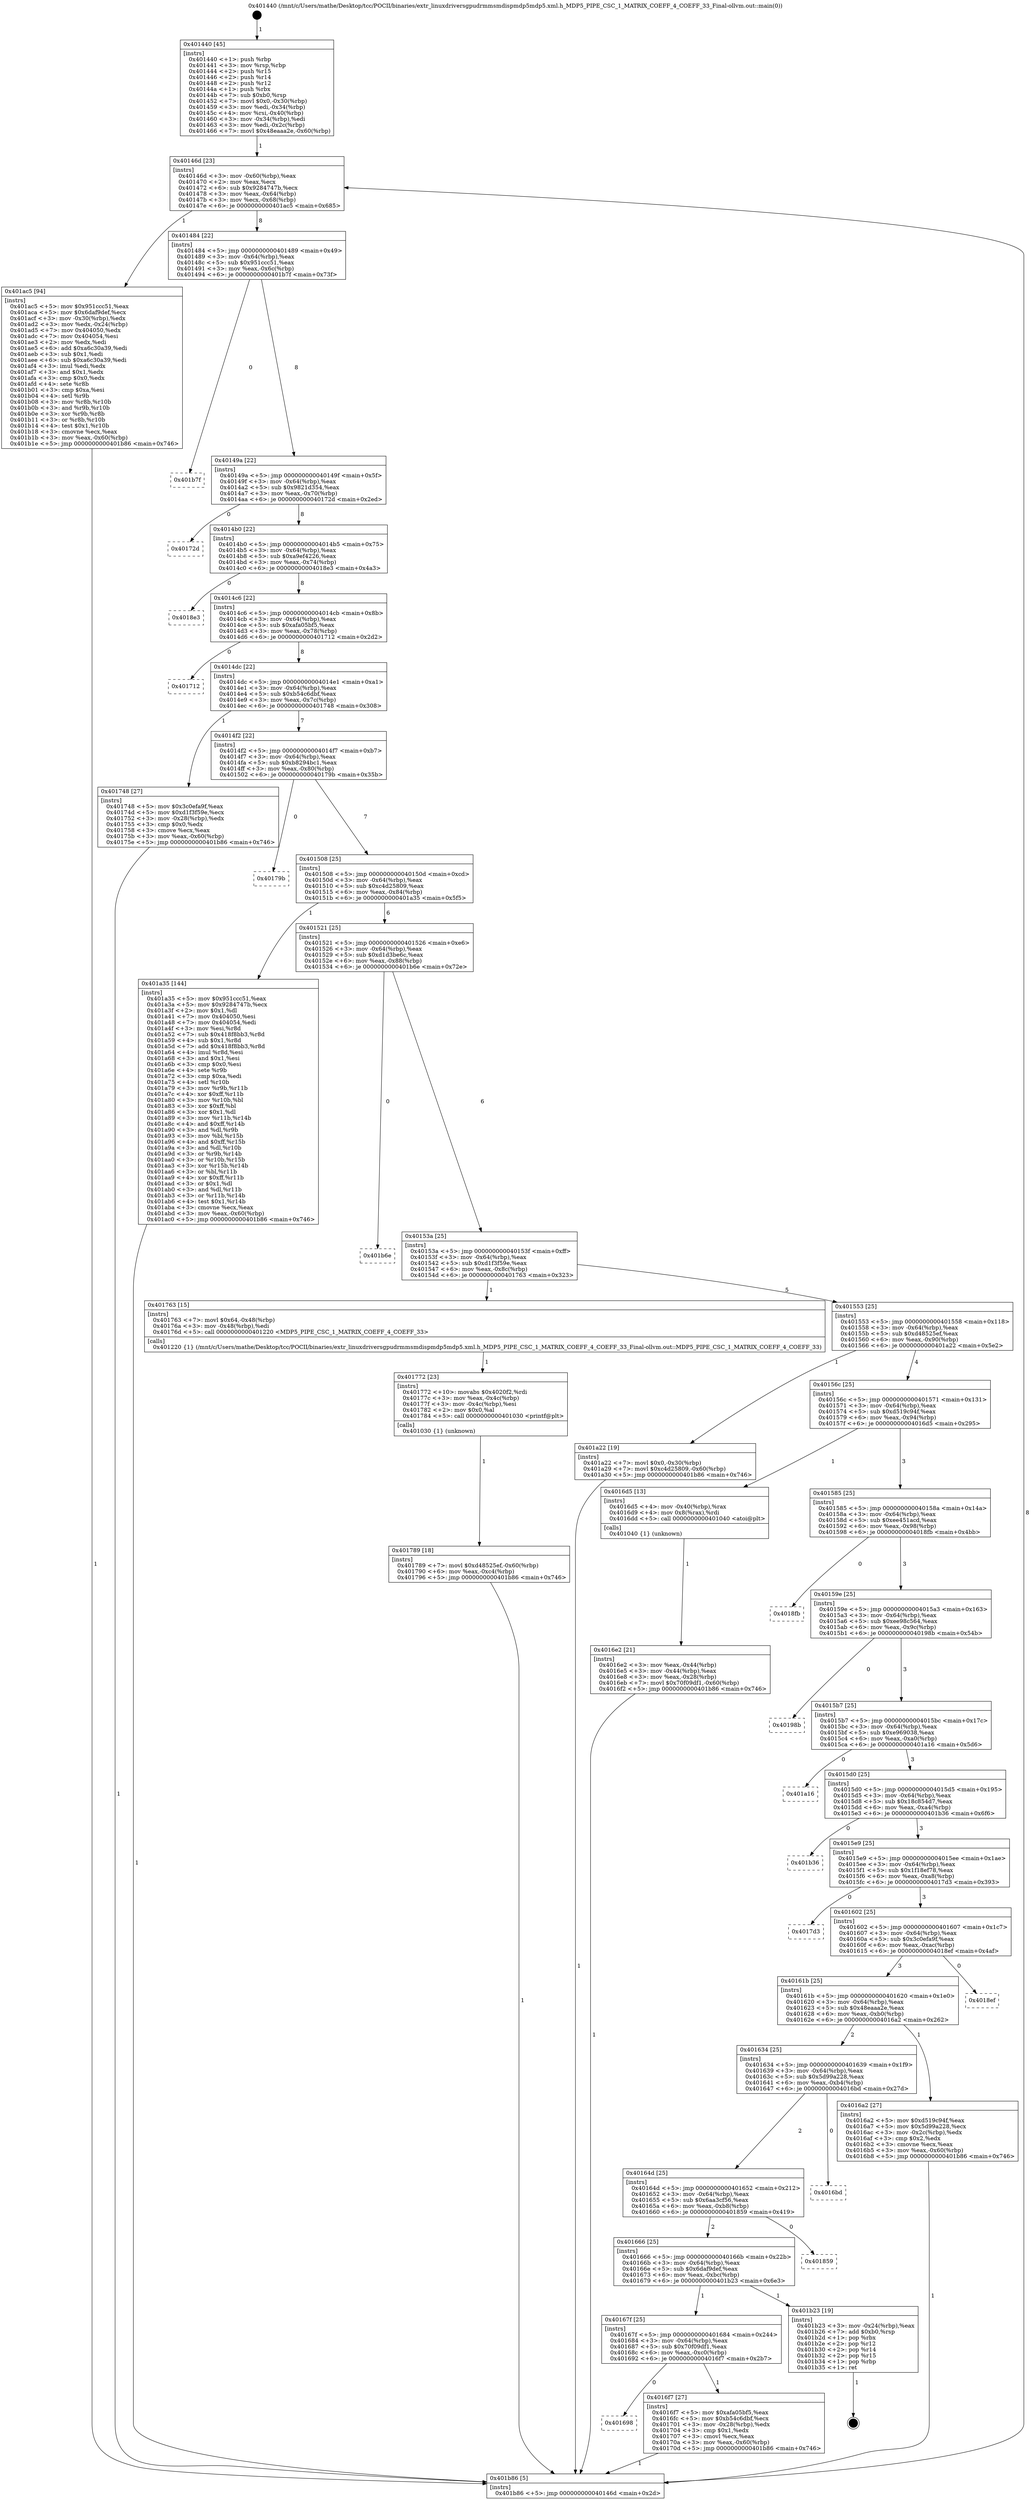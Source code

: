 digraph "0x401440" {
  label = "0x401440 (/mnt/c/Users/mathe/Desktop/tcc/POCII/binaries/extr_linuxdriversgpudrmmsmdispmdp5mdp5.xml.h_MDP5_PIPE_CSC_1_MATRIX_COEFF_4_COEFF_33_Final-ollvm.out::main(0))"
  labelloc = "t"
  node[shape=record]

  Entry [label="",width=0.3,height=0.3,shape=circle,fillcolor=black,style=filled]
  "0x40146d" [label="{
     0x40146d [23]\l
     | [instrs]\l
     &nbsp;&nbsp;0x40146d \<+3\>: mov -0x60(%rbp),%eax\l
     &nbsp;&nbsp;0x401470 \<+2\>: mov %eax,%ecx\l
     &nbsp;&nbsp;0x401472 \<+6\>: sub $0x9284747b,%ecx\l
     &nbsp;&nbsp;0x401478 \<+3\>: mov %eax,-0x64(%rbp)\l
     &nbsp;&nbsp;0x40147b \<+3\>: mov %ecx,-0x68(%rbp)\l
     &nbsp;&nbsp;0x40147e \<+6\>: je 0000000000401ac5 \<main+0x685\>\l
  }"]
  "0x401ac5" [label="{
     0x401ac5 [94]\l
     | [instrs]\l
     &nbsp;&nbsp;0x401ac5 \<+5\>: mov $0x951ccc51,%eax\l
     &nbsp;&nbsp;0x401aca \<+5\>: mov $0x6daf9def,%ecx\l
     &nbsp;&nbsp;0x401acf \<+3\>: mov -0x30(%rbp),%edx\l
     &nbsp;&nbsp;0x401ad2 \<+3\>: mov %edx,-0x24(%rbp)\l
     &nbsp;&nbsp;0x401ad5 \<+7\>: mov 0x404050,%edx\l
     &nbsp;&nbsp;0x401adc \<+7\>: mov 0x404054,%esi\l
     &nbsp;&nbsp;0x401ae3 \<+2\>: mov %edx,%edi\l
     &nbsp;&nbsp;0x401ae5 \<+6\>: add $0xa6c30a39,%edi\l
     &nbsp;&nbsp;0x401aeb \<+3\>: sub $0x1,%edi\l
     &nbsp;&nbsp;0x401aee \<+6\>: sub $0xa6c30a39,%edi\l
     &nbsp;&nbsp;0x401af4 \<+3\>: imul %edi,%edx\l
     &nbsp;&nbsp;0x401af7 \<+3\>: and $0x1,%edx\l
     &nbsp;&nbsp;0x401afa \<+3\>: cmp $0x0,%edx\l
     &nbsp;&nbsp;0x401afd \<+4\>: sete %r8b\l
     &nbsp;&nbsp;0x401b01 \<+3\>: cmp $0xa,%esi\l
     &nbsp;&nbsp;0x401b04 \<+4\>: setl %r9b\l
     &nbsp;&nbsp;0x401b08 \<+3\>: mov %r8b,%r10b\l
     &nbsp;&nbsp;0x401b0b \<+3\>: and %r9b,%r10b\l
     &nbsp;&nbsp;0x401b0e \<+3\>: xor %r9b,%r8b\l
     &nbsp;&nbsp;0x401b11 \<+3\>: or %r8b,%r10b\l
     &nbsp;&nbsp;0x401b14 \<+4\>: test $0x1,%r10b\l
     &nbsp;&nbsp;0x401b18 \<+3\>: cmovne %ecx,%eax\l
     &nbsp;&nbsp;0x401b1b \<+3\>: mov %eax,-0x60(%rbp)\l
     &nbsp;&nbsp;0x401b1e \<+5\>: jmp 0000000000401b86 \<main+0x746\>\l
  }"]
  "0x401484" [label="{
     0x401484 [22]\l
     | [instrs]\l
     &nbsp;&nbsp;0x401484 \<+5\>: jmp 0000000000401489 \<main+0x49\>\l
     &nbsp;&nbsp;0x401489 \<+3\>: mov -0x64(%rbp),%eax\l
     &nbsp;&nbsp;0x40148c \<+5\>: sub $0x951ccc51,%eax\l
     &nbsp;&nbsp;0x401491 \<+3\>: mov %eax,-0x6c(%rbp)\l
     &nbsp;&nbsp;0x401494 \<+6\>: je 0000000000401b7f \<main+0x73f\>\l
  }"]
  Exit [label="",width=0.3,height=0.3,shape=circle,fillcolor=black,style=filled,peripheries=2]
  "0x401b7f" [label="{
     0x401b7f\l
  }", style=dashed]
  "0x40149a" [label="{
     0x40149a [22]\l
     | [instrs]\l
     &nbsp;&nbsp;0x40149a \<+5\>: jmp 000000000040149f \<main+0x5f\>\l
     &nbsp;&nbsp;0x40149f \<+3\>: mov -0x64(%rbp),%eax\l
     &nbsp;&nbsp;0x4014a2 \<+5\>: sub $0x9821d354,%eax\l
     &nbsp;&nbsp;0x4014a7 \<+3\>: mov %eax,-0x70(%rbp)\l
     &nbsp;&nbsp;0x4014aa \<+6\>: je 000000000040172d \<main+0x2ed\>\l
  }"]
  "0x401789" [label="{
     0x401789 [18]\l
     | [instrs]\l
     &nbsp;&nbsp;0x401789 \<+7\>: movl $0xd48525ef,-0x60(%rbp)\l
     &nbsp;&nbsp;0x401790 \<+6\>: mov %eax,-0xc4(%rbp)\l
     &nbsp;&nbsp;0x401796 \<+5\>: jmp 0000000000401b86 \<main+0x746\>\l
  }"]
  "0x40172d" [label="{
     0x40172d\l
  }", style=dashed]
  "0x4014b0" [label="{
     0x4014b0 [22]\l
     | [instrs]\l
     &nbsp;&nbsp;0x4014b0 \<+5\>: jmp 00000000004014b5 \<main+0x75\>\l
     &nbsp;&nbsp;0x4014b5 \<+3\>: mov -0x64(%rbp),%eax\l
     &nbsp;&nbsp;0x4014b8 \<+5\>: sub $0xa9ef4226,%eax\l
     &nbsp;&nbsp;0x4014bd \<+3\>: mov %eax,-0x74(%rbp)\l
     &nbsp;&nbsp;0x4014c0 \<+6\>: je 00000000004018e3 \<main+0x4a3\>\l
  }"]
  "0x401772" [label="{
     0x401772 [23]\l
     | [instrs]\l
     &nbsp;&nbsp;0x401772 \<+10\>: movabs $0x4020f2,%rdi\l
     &nbsp;&nbsp;0x40177c \<+3\>: mov %eax,-0x4c(%rbp)\l
     &nbsp;&nbsp;0x40177f \<+3\>: mov -0x4c(%rbp),%esi\l
     &nbsp;&nbsp;0x401782 \<+2\>: mov $0x0,%al\l
     &nbsp;&nbsp;0x401784 \<+5\>: call 0000000000401030 \<printf@plt\>\l
     | [calls]\l
     &nbsp;&nbsp;0x401030 \{1\} (unknown)\l
  }"]
  "0x4018e3" [label="{
     0x4018e3\l
  }", style=dashed]
  "0x4014c6" [label="{
     0x4014c6 [22]\l
     | [instrs]\l
     &nbsp;&nbsp;0x4014c6 \<+5\>: jmp 00000000004014cb \<main+0x8b\>\l
     &nbsp;&nbsp;0x4014cb \<+3\>: mov -0x64(%rbp),%eax\l
     &nbsp;&nbsp;0x4014ce \<+5\>: sub $0xafa05bf5,%eax\l
     &nbsp;&nbsp;0x4014d3 \<+3\>: mov %eax,-0x78(%rbp)\l
     &nbsp;&nbsp;0x4014d6 \<+6\>: je 0000000000401712 \<main+0x2d2\>\l
  }"]
  "0x401698" [label="{
     0x401698\l
  }", style=dashed]
  "0x401712" [label="{
     0x401712\l
  }", style=dashed]
  "0x4014dc" [label="{
     0x4014dc [22]\l
     | [instrs]\l
     &nbsp;&nbsp;0x4014dc \<+5\>: jmp 00000000004014e1 \<main+0xa1\>\l
     &nbsp;&nbsp;0x4014e1 \<+3\>: mov -0x64(%rbp),%eax\l
     &nbsp;&nbsp;0x4014e4 \<+5\>: sub $0xb54c6dbf,%eax\l
     &nbsp;&nbsp;0x4014e9 \<+3\>: mov %eax,-0x7c(%rbp)\l
     &nbsp;&nbsp;0x4014ec \<+6\>: je 0000000000401748 \<main+0x308\>\l
  }"]
  "0x4016f7" [label="{
     0x4016f7 [27]\l
     | [instrs]\l
     &nbsp;&nbsp;0x4016f7 \<+5\>: mov $0xafa05bf5,%eax\l
     &nbsp;&nbsp;0x4016fc \<+5\>: mov $0xb54c6dbf,%ecx\l
     &nbsp;&nbsp;0x401701 \<+3\>: mov -0x28(%rbp),%edx\l
     &nbsp;&nbsp;0x401704 \<+3\>: cmp $0x1,%edx\l
     &nbsp;&nbsp;0x401707 \<+3\>: cmovl %ecx,%eax\l
     &nbsp;&nbsp;0x40170a \<+3\>: mov %eax,-0x60(%rbp)\l
     &nbsp;&nbsp;0x40170d \<+5\>: jmp 0000000000401b86 \<main+0x746\>\l
  }"]
  "0x401748" [label="{
     0x401748 [27]\l
     | [instrs]\l
     &nbsp;&nbsp;0x401748 \<+5\>: mov $0x3c0efa9f,%eax\l
     &nbsp;&nbsp;0x40174d \<+5\>: mov $0xd1f3f59e,%ecx\l
     &nbsp;&nbsp;0x401752 \<+3\>: mov -0x28(%rbp),%edx\l
     &nbsp;&nbsp;0x401755 \<+3\>: cmp $0x0,%edx\l
     &nbsp;&nbsp;0x401758 \<+3\>: cmove %ecx,%eax\l
     &nbsp;&nbsp;0x40175b \<+3\>: mov %eax,-0x60(%rbp)\l
     &nbsp;&nbsp;0x40175e \<+5\>: jmp 0000000000401b86 \<main+0x746\>\l
  }"]
  "0x4014f2" [label="{
     0x4014f2 [22]\l
     | [instrs]\l
     &nbsp;&nbsp;0x4014f2 \<+5\>: jmp 00000000004014f7 \<main+0xb7\>\l
     &nbsp;&nbsp;0x4014f7 \<+3\>: mov -0x64(%rbp),%eax\l
     &nbsp;&nbsp;0x4014fa \<+5\>: sub $0xb8294bc1,%eax\l
     &nbsp;&nbsp;0x4014ff \<+3\>: mov %eax,-0x80(%rbp)\l
     &nbsp;&nbsp;0x401502 \<+6\>: je 000000000040179b \<main+0x35b\>\l
  }"]
  "0x40167f" [label="{
     0x40167f [25]\l
     | [instrs]\l
     &nbsp;&nbsp;0x40167f \<+5\>: jmp 0000000000401684 \<main+0x244\>\l
     &nbsp;&nbsp;0x401684 \<+3\>: mov -0x64(%rbp),%eax\l
     &nbsp;&nbsp;0x401687 \<+5\>: sub $0x70f09df1,%eax\l
     &nbsp;&nbsp;0x40168c \<+6\>: mov %eax,-0xc0(%rbp)\l
     &nbsp;&nbsp;0x401692 \<+6\>: je 00000000004016f7 \<main+0x2b7\>\l
  }"]
  "0x40179b" [label="{
     0x40179b\l
  }", style=dashed]
  "0x401508" [label="{
     0x401508 [25]\l
     | [instrs]\l
     &nbsp;&nbsp;0x401508 \<+5\>: jmp 000000000040150d \<main+0xcd\>\l
     &nbsp;&nbsp;0x40150d \<+3\>: mov -0x64(%rbp),%eax\l
     &nbsp;&nbsp;0x401510 \<+5\>: sub $0xc4d25809,%eax\l
     &nbsp;&nbsp;0x401515 \<+6\>: mov %eax,-0x84(%rbp)\l
     &nbsp;&nbsp;0x40151b \<+6\>: je 0000000000401a35 \<main+0x5f5\>\l
  }"]
  "0x401b23" [label="{
     0x401b23 [19]\l
     | [instrs]\l
     &nbsp;&nbsp;0x401b23 \<+3\>: mov -0x24(%rbp),%eax\l
     &nbsp;&nbsp;0x401b26 \<+7\>: add $0xb0,%rsp\l
     &nbsp;&nbsp;0x401b2d \<+1\>: pop %rbx\l
     &nbsp;&nbsp;0x401b2e \<+2\>: pop %r12\l
     &nbsp;&nbsp;0x401b30 \<+2\>: pop %r14\l
     &nbsp;&nbsp;0x401b32 \<+2\>: pop %r15\l
     &nbsp;&nbsp;0x401b34 \<+1\>: pop %rbp\l
     &nbsp;&nbsp;0x401b35 \<+1\>: ret\l
  }"]
  "0x401a35" [label="{
     0x401a35 [144]\l
     | [instrs]\l
     &nbsp;&nbsp;0x401a35 \<+5\>: mov $0x951ccc51,%eax\l
     &nbsp;&nbsp;0x401a3a \<+5\>: mov $0x9284747b,%ecx\l
     &nbsp;&nbsp;0x401a3f \<+2\>: mov $0x1,%dl\l
     &nbsp;&nbsp;0x401a41 \<+7\>: mov 0x404050,%esi\l
     &nbsp;&nbsp;0x401a48 \<+7\>: mov 0x404054,%edi\l
     &nbsp;&nbsp;0x401a4f \<+3\>: mov %esi,%r8d\l
     &nbsp;&nbsp;0x401a52 \<+7\>: sub $0x418f8bb3,%r8d\l
     &nbsp;&nbsp;0x401a59 \<+4\>: sub $0x1,%r8d\l
     &nbsp;&nbsp;0x401a5d \<+7\>: add $0x418f8bb3,%r8d\l
     &nbsp;&nbsp;0x401a64 \<+4\>: imul %r8d,%esi\l
     &nbsp;&nbsp;0x401a68 \<+3\>: and $0x1,%esi\l
     &nbsp;&nbsp;0x401a6b \<+3\>: cmp $0x0,%esi\l
     &nbsp;&nbsp;0x401a6e \<+4\>: sete %r9b\l
     &nbsp;&nbsp;0x401a72 \<+3\>: cmp $0xa,%edi\l
     &nbsp;&nbsp;0x401a75 \<+4\>: setl %r10b\l
     &nbsp;&nbsp;0x401a79 \<+3\>: mov %r9b,%r11b\l
     &nbsp;&nbsp;0x401a7c \<+4\>: xor $0xff,%r11b\l
     &nbsp;&nbsp;0x401a80 \<+3\>: mov %r10b,%bl\l
     &nbsp;&nbsp;0x401a83 \<+3\>: xor $0xff,%bl\l
     &nbsp;&nbsp;0x401a86 \<+3\>: xor $0x1,%dl\l
     &nbsp;&nbsp;0x401a89 \<+3\>: mov %r11b,%r14b\l
     &nbsp;&nbsp;0x401a8c \<+4\>: and $0xff,%r14b\l
     &nbsp;&nbsp;0x401a90 \<+3\>: and %dl,%r9b\l
     &nbsp;&nbsp;0x401a93 \<+3\>: mov %bl,%r15b\l
     &nbsp;&nbsp;0x401a96 \<+4\>: and $0xff,%r15b\l
     &nbsp;&nbsp;0x401a9a \<+3\>: and %dl,%r10b\l
     &nbsp;&nbsp;0x401a9d \<+3\>: or %r9b,%r14b\l
     &nbsp;&nbsp;0x401aa0 \<+3\>: or %r10b,%r15b\l
     &nbsp;&nbsp;0x401aa3 \<+3\>: xor %r15b,%r14b\l
     &nbsp;&nbsp;0x401aa6 \<+3\>: or %bl,%r11b\l
     &nbsp;&nbsp;0x401aa9 \<+4\>: xor $0xff,%r11b\l
     &nbsp;&nbsp;0x401aad \<+3\>: or $0x1,%dl\l
     &nbsp;&nbsp;0x401ab0 \<+3\>: and %dl,%r11b\l
     &nbsp;&nbsp;0x401ab3 \<+3\>: or %r11b,%r14b\l
     &nbsp;&nbsp;0x401ab6 \<+4\>: test $0x1,%r14b\l
     &nbsp;&nbsp;0x401aba \<+3\>: cmovne %ecx,%eax\l
     &nbsp;&nbsp;0x401abd \<+3\>: mov %eax,-0x60(%rbp)\l
     &nbsp;&nbsp;0x401ac0 \<+5\>: jmp 0000000000401b86 \<main+0x746\>\l
  }"]
  "0x401521" [label="{
     0x401521 [25]\l
     | [instrs]\l
     &nbsp;&nbsp;0x401521 \<+5\>: jmp 0000000000401526 \<main+0xe6\>\l
     &nbsp;&nbsp;0x401526 \<+3\>: mov -0x64(%rbp),%eax\l
     &nbsp;&nbsp;0x401529 \<+5\>: sub $0xd1d3be6c,%eax\l
     &nbsp;&nbsp;0x40152e \<+6\>: mov %eax,-0x88(%rbp)\l
     &nbsp;&nbsp;0x401534 \<+6\>: je 0000000000401b6e \<main+0x72e\>\l
  }"]
  "0x401666" [label="{
     0x401666 [25]\l
     | [instrs]\l
     &nbsp;&nbsp;0x401666 \<+5\>: jmp 000000000040166b \<main+0x22b\>\l
     &nbsp;&nbsp;0x40166b \<+3\>: mov -0x64(%rbp),%eax\l
     &nbsp;&nbsp;0x40166e \<+5\>: sub $0x6daf9def,%eax\l
     &nbsp;&nbsp;0x401673 \<+6\>: mov %eax,-0xbc(%rbp)\l
     &nbsp;&nbsp;0x401679 \<+6\>: je 0000000000401b23 \<main+0x6e3\>\l
  }"]
  "0x401b6e" [label="{
     0x401b6e\l
  }", style=dashed]
  "0x40153a" [label="{
     0x40153a [25]\l
     | [instrs]\l
     &nbsp;&nbsp;0x40153a \<+5\>: jmp 000000000040153f \<main+0xff\>\l
     &nbsp;&nbsp;0x40153f \<+3\>: mov -0x64(%rbp),%eax\l
     &nbsp;&nbsp;0x401542 \<+5\>: sub $0xd1f3f59e,%eax\l
     &nbsp;&nbsp;0x401547 \<+6\>: mov %eax,-0x8c(%rbp)\l
     &nbsp;&nbsp;0x40154d \<+6\>: je 0000000000401763 \<main+0x323\>\l
  }"]
  "0x401859" [label="{
     0x401859\l
  }", style=dashed]
  "0x401763" [label="{
     0x401763 [15]\l
     | [instrs]\l
     &nbsp;&nbsp;0x401763 \<+7\>: movl $0x64,-0x48(%rbp)\l
     &nbsp;&nbsp;0x40176a \<+3\>: mov -0x48(%rbp),%edi\l
     &nbsp;&nbsp;0x40176d \<+5\>: call 0000000000401220 \<MDP5_PIPE_CSC_1_MATRIX_COEFF_4_COEFF_33\>\l
     | [calls]\l
     &nbsp;&nbsp;0x401220 \{1\} (/mnt/c/Users/mathe/Desktop/tcc/POCII/binaries/extr_linuxdriversgpudrmmsmdispmdp5mdp5.xml.h_MDP5_PIPE_CSC_1_MATRIX_COEFF_4_COEFF_33_Final-ollvm.out::MDP5_PIPE_CSC_1_MATRIX_COEFF_4_COEFF_33)\l
  }"]
  "0x401553" [label="{
     0x401553 [25]\l
     | [instrs]\l
     &nbsp;&nbsp;0x401553 \<+5\>: jmp 0000000000401558 \<main+0x118\>\l
     &nbsp;&nbsp;0x401558 \<+3\>: mov -0x64(%rbp),%eax\l
     &nbsp;&nbsp;0x40155b \<+5\>: sub $0xd48525ef,%eax\l
     &nbsp;&nbsp;0x401560 \<+6\>: mov %eax,-0x90(%rbp)\l
     &nbsp;&nbsp;0x401566 \<+6\>: je 0000000000401a22 \<main+0x5e2\>\l
  }"]
  "0x40164d" [label="{
     0x40164d [25]\l
     | [instrs]\l
     &nbsp;&nbsp;0x40164d \<+5\>: jmp 0000000000401652 \<main+0x212\>\l
     &nbsp;&nbsp;0x401652 \<+3\>: mov -0x64(%rbp),%eax\l
     &nbsp;&nbsp;0x401655 \<+5\>: sub $0x6aa3cf56,%eax\l
     &nbsp;&nbsp;0x40165a \<+6\>: mov %eax,-0xb8(%rbp)\l
     &nbsp;&nbsp;0x401660 \<+6\>: je 0000000000401859 \<main+0x419\>\l
  }"]
  "0x401a22" [label="{
     0x401a22 [19]\l
     | [instrs]\l
     &nbsp;&nbsp;0x401a22 \<+7\>: movl $0x0,-0x30(%rbp)\l
     &nbsp;&nbsp;0x401a29 \<+7\>: movl $0xc4d25809,-0x60(%rbp)\l
     &nbsp;&nbsp;0x401a30 \<+5\>: jmp 0000000000401b86 \<main+0x746\>\l
  }"]
  "0x40156c" [label="{
     0x40156c [25]\l
     | [instrs]\l
     &nbsp;&nbsp;0x40156c \<+5\>: jmp 0000000000401571 \<main+0x131\>\l
     &nbsp;&nbsp;0x401571 \<+3\>: mov -0x64(%rbp),%eax\l
     &nbsp;&nbsp;0x401574 \<+5\>: sub $0xd519c94f,%eax\l
     &nbsp;&nbsp;0x401579 \<+6\>: mov %eax,-0x94(%rbp)\l
     &nbsp;&nbsp;0x40157f \<+6\>: je 00000000004016d5 \<main+0x295\>\l
  }"]
  "0x4016bd" [label="{
     0x4016bd\l
  }", style=dashed]
  "0x4016d5" [label="{
     0x4016d5 [13]\l
     | [instrs]\l
     &nbsp;&nbsp;0x4016d5 \<+4\>: mov -0x40(%rbp),%rax\l
     &nbsp;&nbsp;0x4016d9 \<+4\>: mov 0x8(%rax),%rdi\l
     &nbsp;&nbsp;0x4016dd \<+5\>: call 0000000000401040 \<atoi@plt\>\l
     | [calls]\l
     &nbsp;&nbsp;0x401040 \{1\} (unknown)\l
  }"]
  "0x401585" [label="{
     0x401585 [25]\l
     | [instrs]\l
     &nbsp;&nbsp;0x401585 \<+5\>: jmp 000000000040158a \<main+0x14a\>\l
     &nbsp;&nbsp;0x40158a \<+3\>: mov -0x64(%rbp),%eax\l
     &nbsp;&nbsp;0x40158d \<+5\>: sub $0xee451acd,%eax\l
     &nbsp;&nbsp;0x401592 \<+6\>: mov %eax,-0x98(%rbp)\l
     &nbsp;&nbsp;0x401598 \<+6\>: je 00000000004018fb \<main+0x4bb\>\l
  }"]
  "0x4016e2" [label="{
     0x4016e2 [21]\l
     | [instrs]\l
     &nbsp;&nbsp;0x4016e2 \<+3\>: mov %eax,-0x44(%rbp)\l
     &nbsp;&nbsp;0x4016e5 \<+3\>: mov -0x44(%rbp),%eax\l
     &nbsp;&nbsp;0x4016e8 \<+3\>: mov %eax,-0x28(%rbp)\l
     &nbsp;&nbsp;0x4016eb \<+7\>: movl $0x70f09df1,-0x60(%rbp)\l
     &nbsp;&nbsp;0x4016f2 \<+5\>: jmp 0000000000401b86 \<main+0x746\>\l
  }"]
  "0x4018fb" [label="{
     0x4018fb\l
  }", style=dashed]
  "0x40159e" [label="{
     0x40159e [25]\l
     | [instrs]\l
     &nbsp;&nbsp;0x40159e \<+5\>: jmp 00000000004015a3 \<main+0x163\>\l
     &nbsp;&nbsp;0x4015a3 \<+3\>: mov -0x64(%rbp),%eax\l
     &nbsp;&nbsp;0x4015a6 \<+5\>: sub $0xee98c564,%eax\l
     &nbsp;&nbsp;0x4015ab \<+6\>: mov %eax,-0x9c(%rbp)\l
     &nbsp;&nbsp;0x4015b1 \<+6\>: je 000000000040198b \<main+0x54b\>\l
  }"]
  "0x401440" [label="{
     0x401440 [45]\l
     | [instrs]\l
     &nbsp;&nbsp;0x401440 \<+1\>: push %rbp\l
     &nbsp;&nbsp;0x401441 \<+3\>: mov %rsp,%rbp\l
     &nbsp;&nbsp;0x401444 \<+2\>: push %r15\l
     &nbsp;&nbsp;0x401446 \<+2\>: push %r14\l
     &nbsp;&nbsp;0x401448 \<+2\>: push %r12\l
     &nbsp;&nbsp;0x40144a \<+1\>: push %rbx\l
     &nbsp;&nbsp;0x40144b \<+7\>: sub $0xb0,%rsp\l
     &nbsp;&nbsp;0x401452 \<+7\>: movl $0x0,-0x30(%rbp)\l
     &nbsp;&nbsp;0x401459 \<+3\>: mov %edi,-0x34(%rbp)\l
     &nbsp;&nbsp;0x40145c \<+4\>: mov %rsi,-0x40(%rbp)\l
     &nbsp;&nbsp;0x401460 \<+3\>: mov -0x34(%rbp),%edi\l
     &nbsp;&nbsp;0x401463 \<+3\>: mov %edi,-0x2c(%rbp)\l
     &nbsp;&nbsp;0x401466 \<+7\>: movl $0x48eaaa2e,-0x60(%rbp)\l
  }"]
  "0x40198b" [label="{
     0x40198b\l
  }", style=dashed]
  "0x4015b7" [label="{
     0x4015b7 [25]\l
     | [instrs]\l
     &nbsp;&nbsp;0x4015b7 \<+5\>: jmp 00000000004015bc \<main+0x17c\>\l
     &nbsp;&nbsp;0x4015bc \<+3\>: mov -0x64(%rbp),%eax\l
     &nbsp;&nbsp;0x4015bf \<+5\>: sub $0xe969038,%eax\l
     &nbsp;&nbsp;0x4015c4 \<+6\>: mov %eax,-0xa0(%rbp)\l
     &nbsp;&nbsp;0x4015ca \<+6\>: je 0000000000401a16 \<main+0x5d6\>\l
  }"]
  "0x401b86" [label="{
     0x401b86 [5]\l
     | [instrs]\l
     &nbsp;&nbsp;0x401b86 \<+5\>: jmp 000000000040146d \<main+0x2d\>\l
  }"]
  "0x401a16" [label="{
     0x401a16\l
  }", style=dashed]
  "0x4015d0" [label="{
     0x4015d0 [25]\l
     | [instrs]\l
     &nbsp;&nbsp;0x4015d0 \<+5\>: jmp 00000000004015d5 \<main+0x195\>\l
     &nbsp;&nbsp;0x4015d5 \<+3\>: mov -0x64(%rbp),%eax\l
     &nbsp;&nbsp;0x4015d8 \<+5\>: sub $0x18c854d7,%eax\l
     &nbsp;&nbsp;0x4015dd \<+6\>: mov %eax,-0xa4(%rbp)\l
     &nbsp;&nbsp;0x4015e3 \<+6\>: je 0000000000401b36 \<main+0x6f6\>\l
  }"]
  "0x401634" [label="{
     0x401634 [25]\l
     | [instrs]\l
     &nbsp;&nbsp;0x401634 \<+5\>: jmp 0000000000401639 \<main+0x1f9\>\l
     &nbsp;&nbsp;0x401639 \<+3\>: mov -0x64(%rbp),%eax\l
     &nbsp;&nbsp;0x40163c \<+5\>: sub $0x5d99a228,%eax\l
     &nbsp;&nbsp;0x401641 \<+6\>: mov %eax,-0xb4(%rbp)\l
     &nbsp;&nbsp;0x401647 \<+6\>: je 00000000004016bd \<main+0x27d\>\l
  }"]
  "0x401b36" [label="{
     0x401b36\l
  }", style=dashed]
  "0x4015e9" [label="{
     0x4015e9 [25]\l
     | [instrs]\l
     &nbsp;&nbsp;0x4015e9 \<+5\>: jmp 00000000004015ee \<main+0x1ae\>\l
     &nbsp;&nbsp;0x4015ee \<+3\>: mov -0x64(%rbp),%eax\l
     &nbsp;&nbsp;0x4015f1 \<+5\>: sub $0x1f18ef78,%eax\l
     &nbsp;&nbsp;0x4015f6 \<+6\>: mov %eax,-0xa8(%rbp)\l
     &nbsp;&nbsp;0x4015fc \<+6\>: je 00000000004017d3 \<main+0x393\>\l
  }"]
  "0x4016a2" [label="{
     0x4016a2 [27]\l
     | [instrs]\l
     &nbsp;&nbsp;0x4016a2 \<+5\>: mov $0xd519c94f,%eax\l
     &nbsp;&nbsp;0x4016a7 \<+5\>: mov $0x5d99a228,%ecx\l
     &nbsp;&nbsp;0x4016ac \<+3\>: mov -0x2c(%rbp),%edx\l
     &nbsp;&nbsp;0x4016af \<+3\>: cmp $0x2,%edx\l
     &nbsp;&nbsp;0x4016b2 \<+3\>: cmovne %ecx,%eax\l
     &nbsp;&nbsp;0x4016b5 \<+3\>: mov %eax,-0x60(%rbp)\l
     &nbsp;&nbsp;0x4016b8 \<+5\>: jmp 0000000000401b86 \<main+0x746\>\l
  }"]
  "0x4017d3" [label="{
     0x4017d3\l
  }", style=dashed]
  "0x401602" [label="{
     0x401602 [25]\l
     | [instrs]\l
     &nbsp;&nbsp;0x401602 \<+5\>: jmp 0000000000401607 \<main+0x1c7\>\l
     &nbsp;&nbsp;0x401607 \<+3\>: mov -0x64(%rbp),%eax\l
     &nbsp;&nbsp;0x40160a \<+5\>: sub $0x3c0efa9f,%eax\l
     &nbsp;&nbsp;0x40160f \<+6\>: mov %eax,-0xac(%rbp)\l
     &nbsp;&nbsp;0x401615 \<+6\>: je 00000000004018ef \<main+0x4af\>\l
  }"]
  "0x40161b" [label="{
     0x40161b [25]\l
     | [instrs]\l
     &nbsp;&nbsp;0x40161b \<+5\>: jmp 0000000000401620 \<main+0x1e0\>\l
     &nbsp;&nbsp;0x401620 \<+3\>: mov -0x64(%rbp),%eax\l
     &nbsp;&nbsp;0x401623 \<+5\>: sub $0x48eaaa2e,%eax\l
     &nbsp;&nbsp;0x401628 \<+6\>: mov %eax,-0xb0(%rbp)\l
     &nbsp;&nbsp;0x40162e \<+6\>: je 00000000004016a2 \<main+0x262\>\l
  }"]
  "0x4018ef" [label="{
     0x4018ef\l
  }", style=dashed]
  Entry -> "0x401440" [label=" 1"]
  "0x40146d" -> "0x401ac5" [label=" 1"]
  "0x40146d" -> "0x401484" [label=" 8"]
  "0x401b23" -> Exit [label=" 1"]
  "0x401484" -> "0x401b7f" [label=" 0"]
  "0x401484" -> "0x40149a" [label=" 8"]
  "0x401ac5" -> "0x401b86" [label=" 1"]
  "0x40149a" -> "0x40172d" [label=" 0"]
  "0x40149a" -> "0x4014b0" [label=" 8"]
  "0x401a35" -> "0x401b86" [label=" 1"]
  "0x4014b0" -> "0x4018e3" [label=" 0"]
  "0x4014b0" -> "0x4014c6" [label=" 8"]
  "0x401a22" -> "0x401b86" [label=" 1"]
  "0x4014c6" -> "0x401712" [label=" 0"]
  "0x4014c6" -> "0x4014dc" [label=" 8"]
  "0x401789" -> "0x401b86" [label=" 1"]
  "0x4014dc" -> "0x401748" [label=" 1"]
  "0x4014dc" -> "0x4014f2" [label=" 7"]
  "0x401772" -> "0x401789" [label=" 1"]
  "0x4014f2" -> "0x40179b" [label=" 0"]
  "0x4014f2" -> "0x401508" [label=" 7"]
  "0x401748" -> "0x401b86" [label=" 1"]
  "0x401508" -> "0x401a35" [label=" 1"]
  "0x401508" -> "0x401521" [label=" 6"]
  "0x4016f7" -> "0x401b86" [label=" 1"]
  "0x401521" -> "0x401b6e" [label=" 0"]
  "0x401521" -> "0x40153a" [label=" 6"]
  "0x40167f" -> "0x4016f7" [label=" 1"]
  "0x40153a" -> "0x401763" [label=" 1"]
  "0x40153a" -> "0x401553" [label=" 5"]
  "0x401763" -> "0x401772" [label=" 1"]
  "0x401553" -> "0x401a22" [label=" 1"]
  "0x401553" -> "0x40156c" [label=" 4"]
  "0x401666" -> "0x401b23" [label=" 1"]
  "0x40156c" -> "0x4016d5" [label=" 1"]
  "0x40156c" -> "0x401585" [label=" 3"]
  "0x40167f" -> "0x401698" [label=" 0"]
  "0x401585" -> "0x4018fb" [label=" 0"]
  "0x401585" -> "0x40159e" [label=" 3"]
  "0x40164d" -> "0x401859" [label=" 0"]
  "0x40159e" -> "0x40198b" [label=" 0"]
  "0x40159e" -> "0x4015b7" [label=" 3"]
  "0x401666" -> "0x40167f" [label=" 1"]
  "0x4015b7" -> "0x401a16" [label=" 0"]
  "0x4015b7" -> "0x4015d0" [label=" 3"]
  "0x401634" -> "0x40164d" [label=" 2"]
  "0x4015d0" -> "0x401b36" [label=" 0"]
  "0x4015d0" -> "0x4015e9" [label=" 3"]
  "0x401634" -> "0x4016bd" [label=" 0"]
  "0x4015e9" -> "0x4017d3" [label=" 0"]
  "0x4015e9" -> "0x401602" [label=" 3"]
  "0x40164d" -> "0x401666" [label=" 2"]
  "0x401602" -> "0x4018ef" [label=" 0"]
  "0x401602" -> "0x40161b" [label=" 3"]
  "0x4016e2" -> "0x401b86" [label=" 1"]
  "0x40161b" -> "0x4016a2" [label=" 1"]
  "0x40161b" -> "0x401634" [label=" 2"]
  "0x4016a2" -> "0x401b86" [label=" 1"]
  "0x401440" -> "0x40146d" [label=" 1"]
  "0x401b86" -> "0x40146d" [label=" 8"]
  "0x4016d5" -> "0x4016e2" [label=" 1"]
}

